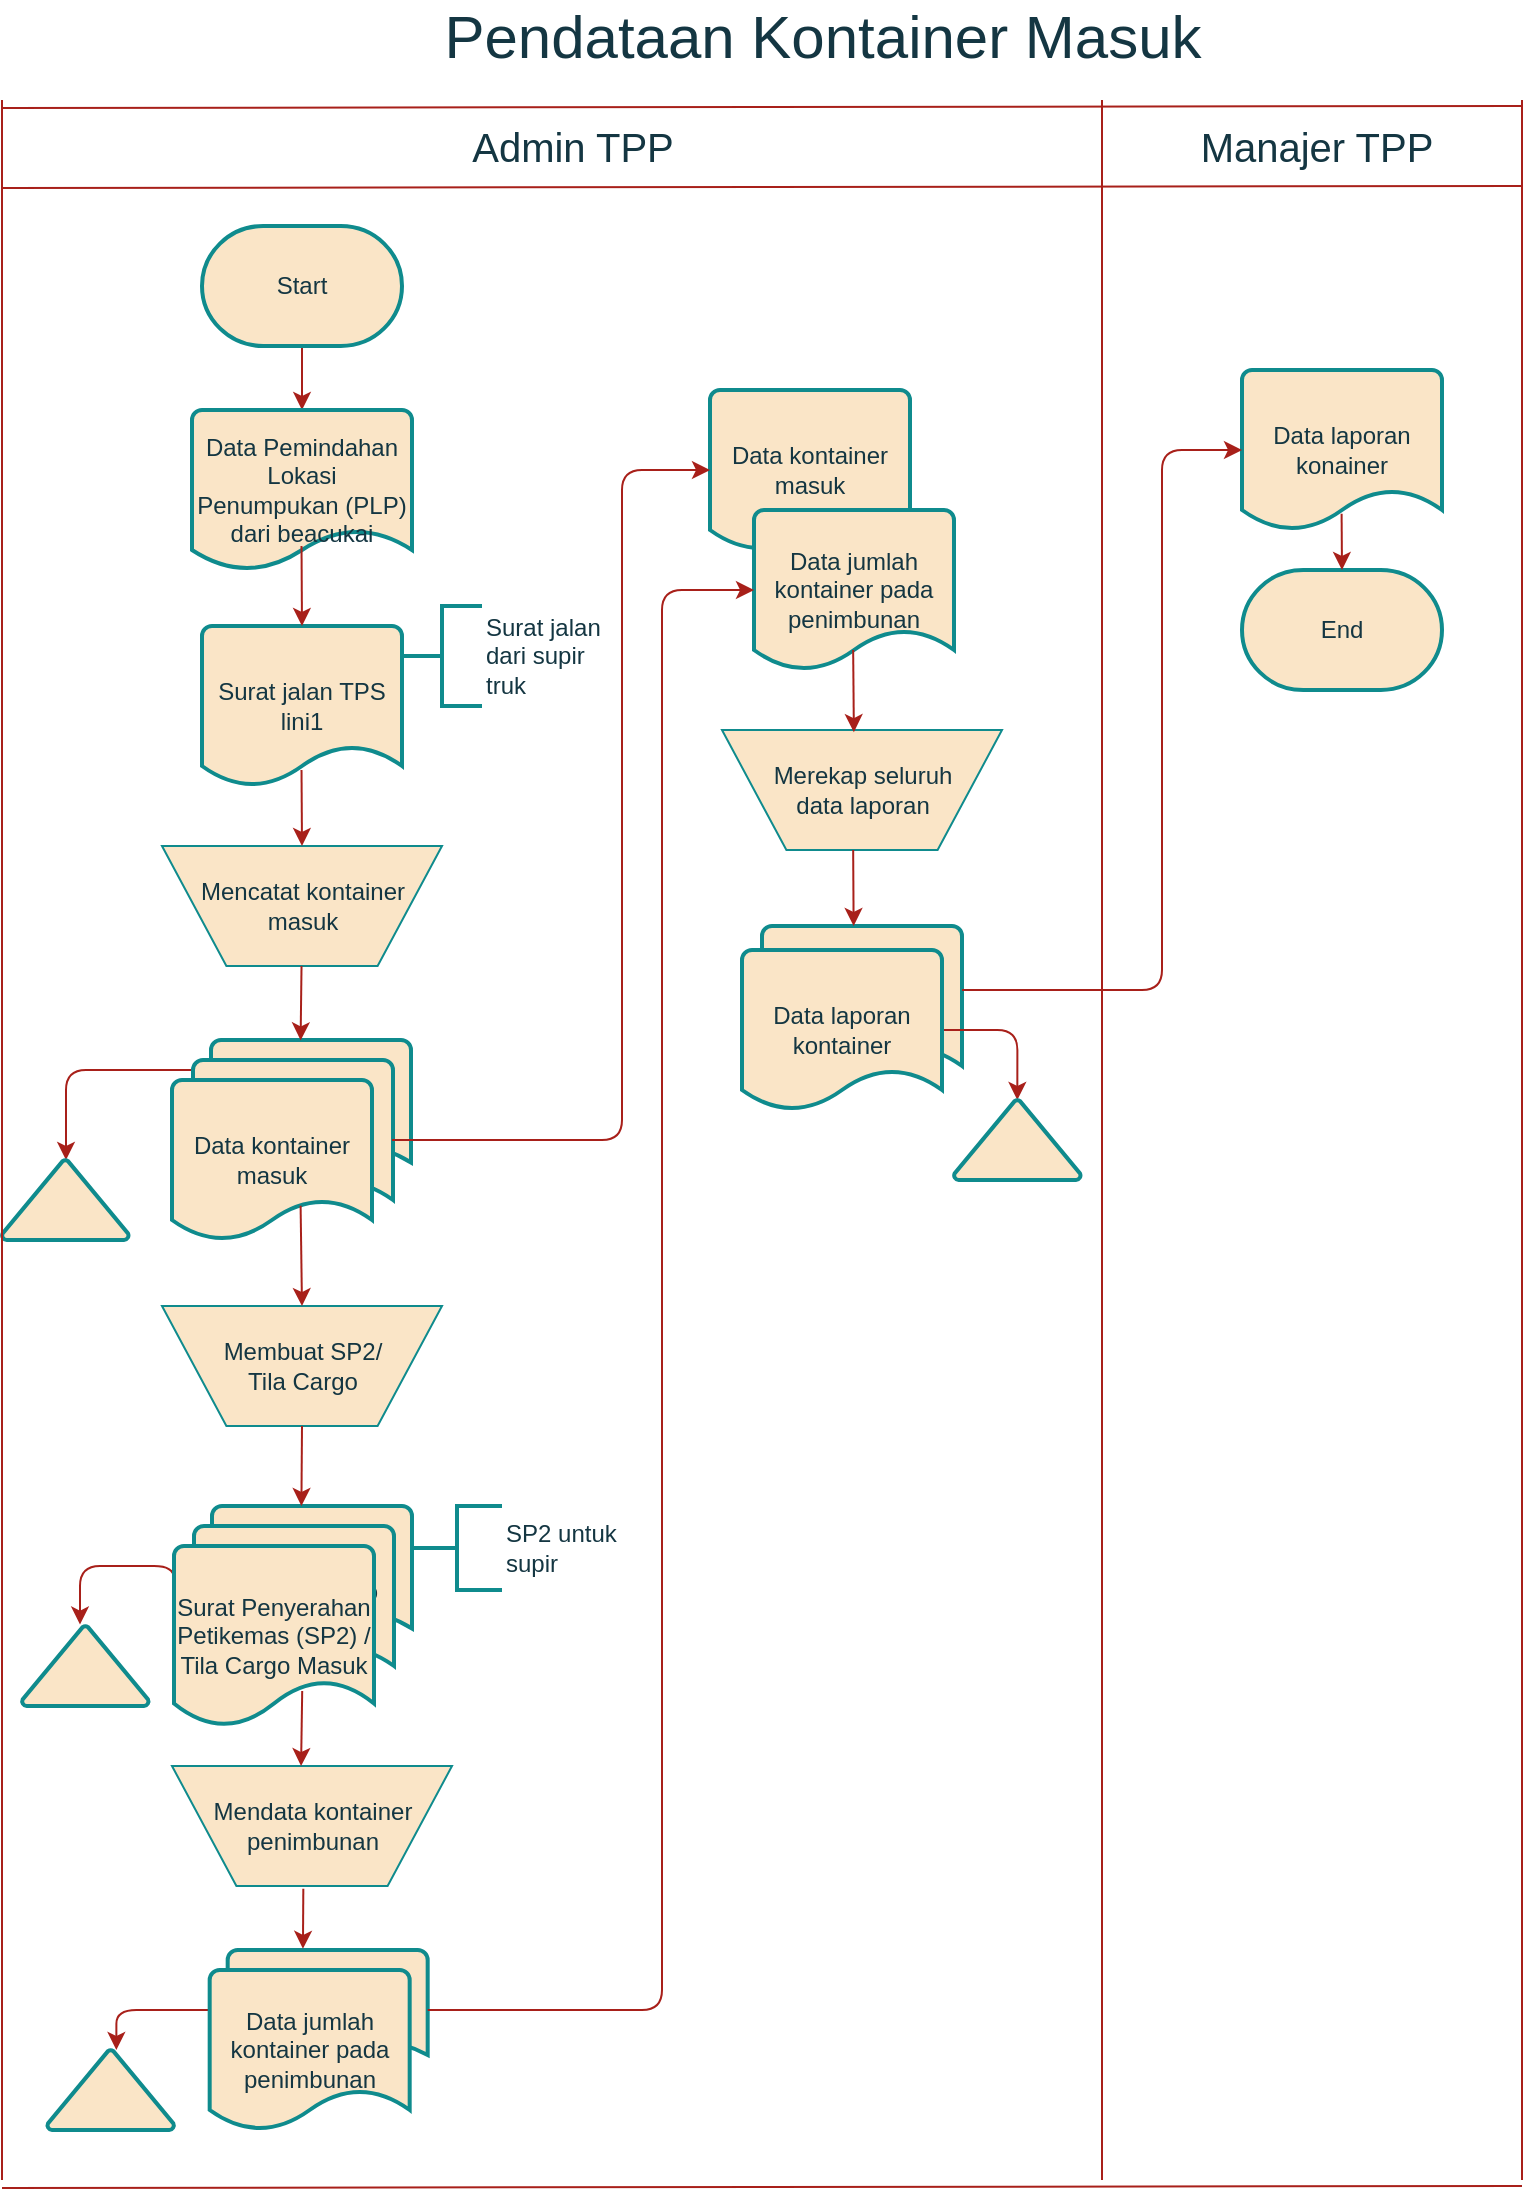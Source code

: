 <mxfile version="13.8.6" type="github" pages="2">
  <diagram id="C5RBs43oDa-KdzZeNtuy" name="Kntainer Masuk">
    <mxGraphModel dx="1038" dy="547" grid="1" gridSize="10" guides="1" tooltips="1" connect="1" arrows="1" fold="1" page="1" pageScale="1" pageWidth="827" pageHeight="1169" background="none" math="0" shadow="0">
      <root>
        <mxCell id="WIyWlLk6GJQsqaUBKTNV-0" />
        <mxCell id="WIyWlLk6GJQsqaUBKTNV-1" parent="WIyWlLk6GJQsqaUBKTNV-0" />
        <mxCell id="tV1ILy-u4YtAFmCyhSWu-0" value="&lt;font style=&quot;font-size: 20px&quot;&gt;Admin TPP&lt;/font&gt;" style="text;html=1;align=center;verticalAlign=middle;resizable=0;points=[];autosize=1;fontColor=#143642;" parent="WIyWlLk6GJQsqaUBKTNV-1" vertex="1">
          <mxGeometry x="265" y="90" width="120" height="20" as="geometry" />
        </mxCell>
        <mxCell id="tV1ILy-u4YtAFmCyhSWu-1" value="&lt;div style=&quot;font-size: 20px&quot;&gt;&lt;font style=&quot;font-size: 20px&quot;&gt;Manajer TPP&lt;/font&gt;&lt;/div&gt;" style="text;html=1;align=center;verticalAlign=middle;resizable=0;points=[];autosize=1;fontColor=#143642;" parent="WIyWlLk6GJQsqaUBKTNV-1" vertex="1">
          <mxGeometry x="632" y="90" width="130" height="20" as="geometry" />
        </mxCell>
        <mxCell id="tV1ILy-u4YtAFmCyhSWu-147" style="edgeStyle=orthogonalEdgeStyle;orthogonalLoop=1;jettySize=auto;html=1;strokeColor=#A8201A;fontColor=#143642;labelBackgroundColor=#DAD2D8;" parent="WIyWlLk6GJQsqaUBKTNV-1" source="tV1ILy-u4YtAFmCyhSWu-2" target="tV1ILy-u4YtAFmCyhSWu-3" edge="1">
          <mxGeometry relative="1" as="geometry" />
        </mxCell>
        <mxCell id="tV1ILy-u4YtAFmCyhSWu-2" value="Start" style="strokeWidth=2;html=1;shape=mxgraph.flowchart.terminator;whiteSpace=wrap;fillColor=#FAE5C7;strokeColor=#0F8B8D;fontColor=#143642;" parent="WIyWlLk6GJQsqaUBKTNV-1" vertex="1">
          <mxGeometry x="140" y="140" width="100" height="60" as="geometry" />
        </mxCell>
        <mxCell id="tV1ILy-u4YtAFmCyhSWu-3" value="Data Pemindahan Lokasi Penumpukan (PLP) dari beacukai" style="strokeWidth=2;html=1;shape=mxgraph.flowchart.document2;whiteSpace=wrap;size=0.25;fillColor=#FAE5C7;strokeColor=#0F8B8D;fontColor=#143642;" parent="WIyWlLk6GJQsqaUBKTNV-1" vertex="1">
          <mxGeometry x="135" y="232" width="110" height="80" as="geometry" />
        </mxCell>
        <mxCell id="tV1ILy-u4YtAFmCyhSWu-5" value="&lt;div&gt;Surat jalan TPS &lt;br&gt;&lt;/div&gt;&lt;div&gt;lini1&lt;/div&gt;" style="strokeWidth=2;html=1;shape=mxgraph.flowchart.document2;whiteSpace=wrap;size=0.25;fillColor=#FAE5C7;strokeColor=#0F8B8D;fontColor=#143642;" parent="WIyWlLk6GJQsqaUBKTNV-1" vertex="1">
          <mxGeometry x="140" y="340" width="100" height="80" as="geometry" />
        </mxCell>
        <mxCell id="tV1ILy-u4YtAFmCyhSWu-7" value="" style="verticalLabelPosition=bottom;verticalAlign=top;html=1;shape=trapezoid;perimeter=trapezoidPerimeter;whiteSpace=wrap;size=0.23;arcSize=10;flipV=1;fillColor=#FAE5C7;strokeColor=#0F8B8D;fontColor=#143642;" parent="WIyWlLk6GJQsqaUBKTNV-1" vertex="1">
          <mxGeometry x="120" y="450" width="140" height="60" as="geometry" />
        </mxCell>
        <mxCell id="tV1ILy-u4YtAFmCyhSWu-8" value="&lt;div&gt;Mencatat kontainer &lt;br&gt;&lt;/div&gt;&lt;div&gt;masuk&lt;/div&gt;" style="text;html=1;align=center;verticalAlign=middle;resizable=0;points=[];autosize=1;fontColor=#143642;" parent="WIyWlLk6GJQsqaUBKTNV-1" vertex="1">
          <mxGeometry x="135" y="465" width="110" height="30" as="geometry" />
        </mxCell>
        <mxCell id="tV1ILy-u4YtAFmCyhSWu-9" value="&lt;div&gt;Surat jalan&lt;/div&gt;&lt;div&gt; dari supir &lt;br&gt;&lt;/div&gt;&lt;div&gt;truk&lt;/div&gt;" style="strokeWidth=2;html=1;shape=mxgraph.flowchart.annotation_2;align=left;labelPosition=right;pointerEvents=1;fillColor=#FAE5C7;strokeColor=#0F8B8D;fontColor=#143642;" parent="WIyWlLk6GJQsqaUBKTNV-1" vertex="1">
          <mxGeometry x="240" y="330" width="40" height="50" as="geometry" />
        </mxCell>
        <mxCell id="tV1ILy-u4YtAFmCyhSWu-12" value="" style="verticalLabelPosition=bottom;verticalAlign=top;html=1;shape=trapezoid;perimeter=trapezoidPerimeter;whiteSpace=wrap;size=0.23;arcSize=10;flipV=1;fillColor=#FAE5C7;strokeColor=#0F8B8D;fontColor=#143642;" parent="WIyWlLk6GJQsqaUBKTNV-1" vertex="1">
          <mxGeometry x="120" y="680" width="140" height="60" as="geometry" />
        </mxCell>
        <mxCell id="tV1ILy-u4YtAFmCyhSWu-13" value="&lt;div&gt;Membuat SP2/&lt;/div&gt;&lt;div&gt;Tila Cargo&lt;/div&gt;" style="text;html=1;align=center;verticalAlign=middle;resizable=0;points=[];autosize=1;fontColor=#143642;" parent="WIyWlLk6GJQsqaUBKTNV-1" vertex="1">
          <mxGeometry x="145" y="695" width="90" height="30" as="geometry" />
        </mxCell>
        <mxCell id="tV1ILy-u4YtAFmCyhSWu-14" value="&lt;div&gt;Surat jalan &lt;br&gt;&lt;/div&gt;&lt;div&gt;masuk&lt;/div&gt;" style="strokeWidth=2;html=1;shape=mxgraph.flowchart.document2;whiteSpace=wrap;size=0.25;fillColor=#FAE5C7;strokeColor=#0F8B8D;fontColor=#143642;" parent="WIyWlLk6GJQsqaUBKTNV-1" vertex="1">
          <mxGeometry x="145" y="780" width="100" height="70" as="geometry" />
        </mxCell>
        <mxCell id="tV1ILy-u4YtAFmCyhSWu-15" value="SP2/ Tila Cargo Masuk" style="strokeWidth=2;html=1;shape=mxgraph.flowchart.document2;whiteSpace=wrap;size=0.25;fillColor=#FAE5C7;strokeColor=#0F8B8D;fontColor=#143642;" parent="WIyWlLk6GJQsqaUBKTNV-1" vertex="1">
          <mxGeometry x="136" y="790" width="100" height="80" as="geometry" />
        </mxCell>
        <mxCell id="tV1ILy-u4YtAFmCyhSWu-16" value="SP2 untuk &lt;br&gt;&lt;div&gt;supir&lt;/div&gt;" style="strokeWidth=2;html=1;shape=mxgraph.flowchart.annotation_2;align=left;labelPosition=right;pointerEvents=1;fillColor=#FAE5C7;strokeColor=#0F8B8D;fontColor=#143642;" parent="WIyWlLk6GJQsqaUBKTNV-1" vertex="1">
          <mxGeometry x="245" y="780" width="45" height="42" as="geometry" />
        </mxCell>
        <mxCell id="tV1ILy-u4YtAFmCyhSWu-17" value="" style="verticalLabelPosition=bottom;verticalAlign=top;html=1;shape=trapezoid;perimeter=trapezoidPerimeter;whiteSpace=wrap;size=0.23;arcSize=10;flipV=1;fillColor=#FAE5C7;strokeColor=#0F8B8D;fontColor=#143642;" parent="WIyWlLk6GJQsqaUBKTNV-1" vertex="1">
          <mxGeometry x="125" y="910" width="140" height="60" as="geometry" />
        </mxCell>
        <mxCell id="tV1ILy-u4YtAFmCyhSWu-18" value="&lt;div&gt;Mendata kontainer&lt;/div&gt;&lt;div&gt;penimbunan&lt;br&gt;&lt;/div&gt;" style="text;html=1;align=center;verticalAlign=middle;resizable=0;points=[];autosize=1;fontColor=#143642;" parent="WIyWlLk6GJQsqaUBKTNV-1" vertex="1">
          <mxGeometry x="140" y="925" width="110" height="30" as="geometry" />
        </mxCell>
        <mxCell id="tV1ILy-u4YtAFmCyhSWu-31" value="" style="edgeStyle=orthogonalEdgeStyle;orthogonalLoop=1;jettySize=auto;html=1;entryX=0.5;entryY=0;entryDx=0;entryDy=0;entryPerimeter=0;strokeColor=#A8201A;fontColor=#143642;labelBackgroundColor=#DAD2D8;" parent="WIyWlLk6GJQsqaUBKTNV-1" source="tV1ILy-u4YtAFmCyhSWu-21" edge="1">
          <mxGeometry relative="1" as="geometry">
            <mxPoint x="97.175" y="1052" as="targetPoint" />
            <Array as="points">
              <mxPoint x="96.84" y="1032" />
            </Array>
          </mxGeometry>
        </mxCell>
        <mxCell id="tV1ILy-u4YtAFmCyhSWu-21" value="&lt;div&gt;Surat jalan &lt;br&gt;&lt;/div&gt;&lt;div&gt;masuk&lt;/div&gt;" style="strokeWidth=2;html=1;shape=mxgraph.flowchart.document2;whiteSpace=wrap;size=0.25;fillColor=#FAE5C7;strokeColor=#0F8B8D;fontColor=#143642;" parent="WIyWlLk6GJQsqaUBKTNV-1" vertex="1">
          <mxGeometry x="152.84" y="1002" width="100" height="60" as="geometry" />
        </mxCell>
        <mxCell id="tV1ILy-u4YtAFmCyhSWu-22" value="Data jumlah kontainer pada penimbunan" style="strokeWidth=2;html=1;shape=mxgraph.flowchart.document2;whiteSpace=wrap;size=0.25;fillColor=#FAE5C7;strokeColor=#0F8B8D;fontColor=#143642;" parent="WIyWlLk6GJQsqaUBKTNV-1" vertex="1">
          <mxGeometry x="143.84" y="1012" width="100" height="80" as="geometry" />
        </mxCell>
        <mxCell id="tV1ILy-u4YtAFmCyhSWu-28" value="" style="edgeStyle=orthogonalEdgeStyle;orthogonalLoop=1;jettySize=auto;html=1;strokeColor=#A8201A;fontColor=#143642;labelBackgroundColor=#DAD2D8;" parent="WIyWlLk6GJQsqaUBKTNV-1" source="tV1ILy-u4YtAFmCyhSWu-23" target="tV1ILy-u4YtAFmCyhSWu-25" edge="1">
          <mxGeometry relative="1" as="geometry">
            <Array as="points">
              <mxPoint x="72" y="562" />
            </Array>
          </mxGeometry>
        </mxCell>
        <mxCell id="tV1ILy-u4YtAFmCyhSWu-23" value="&lt;div&gt;Surat jalan &lt;br&gt;&lt;/div&gt;&lt;div&gt;masuk&lt;/div&gt;" style="strokeWidth=2;html=1;shape=mxgraph.flowchart.document2;whiteSpace=wrap;size=0.25;fillColor=#FAE5C7;strokeColor=#0F8B8D;fontColor=#143642;" parent="WIyWlLk6GJQsqaUBKTNV-1" vertex="1">
          <mxGeometry x="144.5" y="547" width="100" height="70" as="geometry" />
        </mxCell>
        <mxCell id="tV1ILy-u4YtAFmCyhSWu-24" value="Data kontainer masuk" style="strokeWidth=2;html=1;shape=mxgraph.flowchart.document2;whiteSpace=wrap;size=0.25;fillColor=#FAE5C7;strokeColor=#0F8B8D;fontColor=#143642;" parent="WIyWlLk6GJQsqaUBKTNV-1" vertex="1">
          <mxGeometry x="135.5" y="557" width="100" height="80" as="geometry" />
        </mxCell>
        <mxCell id="tV1ILy-u4YtAFmCyhSWu-25" value="" style="strokeWidth=2;html=1;shape=mxgraph.flowchart.extract_or_measurement;whiteSpace=wrap;fillColor=#FAE5C7;strokeColor=#0F8B8D;fontColor=#143642;" parent="WIyWlLk6GJQsqaUBKTNV-1" vertex="1">
          <mxGeometry x="40" y="607" width="63.33" height="40" as="geometry" />
        </mxCell>
        <mxCell id="tV1ILy-u4YtAFmCyhSWu-26" value="Data kontainer masuk" style="strokeWidth=2;html=1;shape=mxgraph.flowchart.document2;whiteSpace=wrap;size=0.25;fillColor=#FAE5C7;strokeColor=#0F8B8D;fontColor=#143642;" parent="WIyWlLk6GJQsqaUBKTNV-1" vertex="1">
          <mxGeometry x="125" y="567" width="100" height="80" as="geometry" />
        </mxCell>
        <mxCell id="tV1ILy-u4YtAFmCyhSWu-30" value="" style="strokeWidth=2;html=1;shape=mxgraph.flowchart.extract_or_measurement;whiteSpace=wrap;fillColor=#FAE5C7;strokeColor=#0F8B8D;fontColor=#143642;" parent="WIyWlLk6GJQsqaUBKTNV-1" vertex="1">
          <mxGeometry x="62.67" y="1052" width="63.33" height="40" as="geometry" />
        </mxCell>
        <mxCell id="tV1ILy-u4YtAFmCyhSWu-43" value="" style="endArrow=classic;html=1;entryX=0.5;entryY=0;entryDx=0;entryDy=0;entryPerimeter=0;strokeColor=#A8201A;fontColor=#143642;labelBackgroundColor=#DAD2D8;" parent="WIyWlLk6GJQsqaUBKTNV-1" target="tV1ILy-u4YtAFmCyhSWu-5" edge="1">
          <mxGeometry width="50" height="50" relative="1" as="geometry">
            <mxPoint x="189.76" y="300" as="sourcePoint" />
            <mxPoint x="189.76" y="330" as="targetPoint" />
          </mxGeometry>
        </mxCell>
        <mxCell id="tV1ILy-u4YtAFmCyhSWu-45" value="" style="endArrow=classic;html=1;entryX=0.448;entryY=0.003;entryDx=0;entryDy=0;entryPerimeter=0;strokeColor=#A8201A;fontColor=#143642;labelBackgroundColor=#DAD2D8;" parent="WIyWlLk6GJQsqaUBKTNV-1" target="tV1ILy-u4YtAFmCyhSWu-23" edge="1">
          <mxGeometry width="50" height="50" relative="1" as="geometry">
            <mxPoint x="189.76" y="510" as="sourcePoint" />
            <mxPoint x="189.76" y="540" as="targetPoint" />
          </mxGeometry>
        </mxCell>
        <mxCell id="tV1ILy-u4YtAFmCyhSWu-46" value="" style="endArrow=classic;html=1;entryX=0.5;entryY=0;entryDx=0;entryDy=0;strokeColor=#A8201A;fontColor=#143642;labelBackgroundColor=#DAD2D8;" parent="WIyWlLk6GJQsqaUBKTNV-1" target="tV1ILy-u4YtAFmCyhSWu-7" edge="1">
          <mxGeometry width="50" height="50" relative="1" as="geometry">
            <mxPoint x="189.76" y="412" as="sourcePoint" />
            <mxPoint x="189.76" y="442" as="targetPoint" />
          </mxGeometry>
        </mxCell>
        <mxCell id="tV1ILy-u4YtAFmCyhSWu-47" value="" style="endArrow=classic;html=1;entryX=0.5;entryY=0;entryDx=0;entryDy=0;exitX=0.643;exitY=0.786;exitDx=0;exitDy=0;exitPerimeter=0;strokeColor=#A8201A;fontColor=#143642;labelBackgroundColor=#DAD2D8;" parent="WIyWlLk6GJQsqaUBKTNV-1" source="tV1ILy-u4YtAFmCyhSWu-26" target="tV1ILy-u4YtAFmCyhSWu-12" edge="1">
          <mxGeometry width="50" height="50" relative="1" as="geometry">
            <mxPoint x="189.71" y="637" as="sourcePoint" />
            <mxPoint x="189.71" y="667" as="targetPoint" />
          </mxGeometry>
        </mxCell>
        <mxCell id="tV1ILy-u4YtAFmCyhSWu-48" value="" style="endArrow=classic;html=1;exitX=0.5;exitY=1;exitDx=0;exitDy=0;strokeColor=#A8201A;fontColor=#143642;labelBackgroundColor=#DAD2D8;" parent="WIyWlLk6GJQsqaUBKTNV-1" source="tV1ILy-u4YtAFmCyhSWu-12" edge="1">
          <mxGeometry width="50" height="50" relative="1" as="geometry">
            <mxPoint x="189.71" y="750" as="sourcePoint" />
            <mxPoint x="189.71" y="780" as="targetPoint" />
          </mxGeometry>
        </mxCell>
        <mxCell id="tV1ILy-u4YtAFmCyhSWu-49" value="" style="endArrow=classic;html=1;strokeColor=#A8201A;fontColor=#143642;exitX=0.469;exitY=-0.022;exitDx=0;exitDy=0;exitPerimeter=0;labelBackgroundColor=#DAD2D8;" parent="WIyWlLk6GJQsqaUBKTNV-1" source="tV1ILy-u4YtAFmCyhSWu-17" edge="1">
          <mxGeometry width="50" height="50" relative="1" as="geometry">
            <mxPoint x="189" y="970" as="sourcePoint" />
            <mxPoint x="190.47" y="1001.4" as="targetPoint" />
          </mxGeometry>
        </mxCell>
        <mxCell id="tV1ILy-u4YtAFmCyhSWu-54" value="Data kontainer masuk" style="strokeWidth=2;html=1;shape=mxgraph.flowchart.document2;whiteSpace=wrap;size=0.25;fillColor=#FAE5C7;strokeColor=#0F8B8D;fontColor=#143642;" parent="WIyWlLk6GJQsqaUBKTNV-1" vertex="1">
          <mxGeometry x="394" y="222" width="100" height="80" as="geometry" />
        </mxCell>
        <mxCell id="tV1ILy-u4YtAFmCyhSWu-55" value="" style="edgeStyle=elbowEdgeStyle;elbow=horizontal;endArrow=classic;html=1;entryX=0;entryY=0.5;entryDx=0;entryDy=0;entryPerimeter=0;strokeColor=#A8201A;fontColor=#143642;labelBackgroundColor=#DAD2D8;" parent="WIyWlLk6GJQsqaUBKTNV-1" target="tV1ILy-u4YtAFmCyhSWu-54" edge="1">
          <mxGeometry width="50" height="50" relative="1" as="geometry">
            <mxPoint x="235" y="597" as="sourcePoint" />
            <mxPoint x="285" y="547" as="targetPoint" />
            <Array as="points">
              <mxPoint x="350" y="362" />
              <mxPoint x="360" y="432" />
            </Array>
          </mxGeometry>
        </mxCell>
        <mxCell id="tV1ILy-u4YtAFmCyhSWu-56" value="Data jumlah kontainer pada penimbunan" style="strokeWidth=2;html=1;shape=mxgraph.flowchart.document2;whiteSpace=wrap;size=0.25;fillColor=#FAE5C7;strokeColor=#0F8B8D;fontColor=#143642;" parent="WIyWlLk6GJQsqaUBKTNV-1" vertex="1">
          <mxGeometry x="416" y="282" width="100" height="80" as="geometry" />
        </mxCell>
        <mxCell id="tV1ILy-u4YtAFmCyhSWu-57" value="" style="edgeStyle=elbowEdgeStyle;elbow=horizontal;endArrow=classic;html=1;strokeColor=#A8201A;fontColor=#143642;labelBackgroundColor=#DAD2D8;" parent="WIyWlLk6GJQsqaUBKTNV-1" target="tV1ILy-u4YtAFmCyhSWu-56" edge="1">
          <mxGeometry width="50" height="50" relative="1" as="geometry">
            <mxPoint x="252.84" y="1032" as="sourcePoint" />
            <mxPoint x="500" y="462" as="targetPoint" />
            <Array as="points">
              <mxPoint x="370" y="372" />
              <mxPoint x="390" y="442" />
            </Array>
          </mxGeometry>
        </mxCell>
        <mxCell id="tV1ILy-u4YtAFmCyhSWu-58" value="" style="verticalLabelPosition=bottom;verticalAlign=top;html=1;shape=trapezoid;perimeter=trapezoidPerimeter;whiteSpace=wrap;size=0.23;arcSize=10;flipV=1;fillColor=#FAE5C7;strokeColor=#0F8B8D;fontColor=#143642;" parent="WIyWlLk6GJQsqaUBKTNV-1" vertex="1">
          <mxGeometry x="400" y="392" width="140" height="60" as="geometry" />
        </mxCell>
        <mxCell id="tV1ILy-u4YtAFmCyhSWu-59" value="&lt;div&gt;Merekap seluruh &lt;br&gt;&lt;/div&gt;&lt;div&gt;data laporan &lt;br&gt;&lt;/div&gt;" style="text;html=1;align=center;verticalAlign=middle;resizable=0;points=[];autosize=1;fontColor=#143642;" parent="WIyWlLk6GJQsqaUBKTNV-1" vertex="1">
          <mxGeometry x="420" y="407" width="100" height="30" as="geometry" />
        </mxCell>
        <mxCell id="tV1ILy-u4YtAFmCyhSWu-60" value="Data laporan konainer" style="strokeWidth=2;html=1;shape=mxgraph.flowchart.document2;whiteSpace=wrap;size=0.25;fillColor=#FAE5C7;strokeColor=#0F8B8D;fontColor=#143642;" parent="WIyWlLk6GJQsqaUBKTNV-1" vertex="1">
          <mxGeometry x="420" y="490" width="100" height="80" as="geometry" />
        </mxCell>
        <mxCell id="tV1ILy-u4YtAFmCyhSWu-61" value="" style="endArrow=classic;html=1;entryX=0.471;entryY=0.982;entryDx=0;entryDy=0;entryPerimeter=0;strokeColor=#A8201A;fontColor=#143642;labelBackgroundColor=#DAD2D8;" parent="WIyWlLk6GJQsqaUBKTNV-1" target="tV1ILy-u4YtAFmCyhSWu-58" edge="1">
          <mxGeometry width="50" height="50" relative="1" as="geometry">
            <mxPoint x="465.58" y="352" as="sourcePoint" />
            <mxPoint x="465.82" y="390" as="targetPoint" />
          </mxGeometry>
        </mxCell>
        <mxCell id="tV1ILy-u4YtAFmCyhSWu-62" value="" style="endArrow=classic;html=1;entryX=0.5;entryY=0;entryDx=0;entryDy=0;strokeColor=#A8201A;fontColor=#143642;labelBackgroundColor=#DAD2D8;" parent="WIyWlLk6GJQsqaUBKTNV-1" edge="1">
          <mxGeometry width="50" height="50" relative="1" as="geometry">
            <mxPoint x="465.58" y="452" as="sourcePoint" />
            <mxPoint x="465.82" y="490" as="targetPoint" />
          </mxGeometry>
        </mxCell>
        <mxCell id="tV1ILy-u4YtAFmCyhSWu-146" style="edgeStyle=orthogonalEdgeStyle;orthogonalLoop=1;jettySize=auto;html=1;entryX=0.5;entryY=0;entryDx=0;entryDy=0;entryPerimeter=0;strokeColor=#A8201A;fontColor=#143642;labelBackgroundColor=#DAD2D8;" parent="WIyWlLk6GJQsqaUBKTNV-1" source="tV1ILy-u4YtAFmCyhSWu-144" target="tV1ILy-u4YtAFmCyhSWu-145" edge="1">
          <mxGeometry relative="1" as="geometry" />
        </mxCell>
        <mxCell id="tV1ILy-u4YtAFmCyhSWu-144" value="Data laporan kontainer" style="strokeWidth=2;html=1;shape=mxgraph.flowchart.document2;whiteSpace=wrap;size=0.25;fillColor=#FAE5C7;strokeColor=#0F8B8D;fontColor=#143642;" parent="WIyWlLk6GJQsqaUBKTNV-1" vertex="1">
          <mxGeometry x="410" y="502" width="100" height="80" as="geometry" />
        </mxCell>
        <mxCell id="tV1ILy-u4YtAFmCyhSWu-145" value="" style="strokeWidth=2;html=1;shape=mxgraph.flowchart.extract_or_measurement;whiteSpace=wrap;fillColor=#FAE5C7;strokeColor=#0F8B8D;fontColor=#143642;" parent="WIyWlLk6GJQsqaUBKTNV-1" vertex="1">
          <mxGeometry x="516" y="577" width="63.33" height="40" as="geometry" />
        </mxCell>
        <mxCell id="tV1ILy-u4YtAFmCyhSWu-148" value="Data laporan konainer" style="strokeWidth=2;html=1;shape=mxgraph.flowchart.document2;whiteSpace=wrap;size=0.25;fillColor=#FAE5C7;strokeColor=#0F8B8D;fontColor=#143642;" parent="WIyWlLk6GJQsqaUBKTNV-1" vertex="1">
          <mxGeometry x="660" y="212" width="100" height="80" as="geometry" />
        </mxCell>
        <mxCell id="tV1ILy-u4YtAFmCyhSWu-149" value="" style="edgeStyle=elbowEdgeStyle;elbow=horizontal;endArrow=classic;html=1;entryX=0;entryY=0.5;entryDx=0;entryDy=0;entryPerimeter=0;strokeColor=#A8201A;fontColor=#143642;labelBackgroundColor=#DAD2D8;" parent="WIyWlLk6GJQsqaUBKTNV-1" target="tV1ILy-u4YtAFmCyhSWu-148" edge="1">
          <mxGeometry width="50" height="50" relative="1" as="geometry">
            <mxPoint x="520" y="522" as="sourcePoint" />
            <mxPoint x="570" y="472" as="targetPoint" />
            <Array as="points">
              <mxPoint x="620" y="390" />
            </Array>
          </mxGeometry>
        </mxCell>
        <mxCell id="tV1ILy-u4YtAFmCyhSWu-150" value="&lt;div&gt;End&lt;/div&gt;" style="strokeWidth=2;html=1;shape=mxgraph.flowchart.terminator;whiteSpace=wrap;fillColor=#FAE5C7;strokeColor=#0F8B8D;fontColor=#143642;" parent="WIyWlLk6GJQsqaUBKTNV-1" vertex="1">
          <mxGeometry x="660" y="312" width="100" height="60" as="geometry" />
        </mxCell>
        <mxCell id="tV1ILy-u4YtAFmCyhSWu-152" value="" style="endArrow=classic;html=1;exitX=0.498;exitY=0.898;exitDx=0;exitDy=0;exitPerimeter=0;strokeColor=#A8201A;fontColor=#143642;labelBackgroundColor=#DAD2D8;" parent="WIyWlLk6GJQsqaUBKTNV-1" source="tV1ILy-u4YtAFmCyhSWu-148" edge="1">
          <mxGeometry width="50" height="50" relative="1" as="geometry">
            <mxPoint x="709.8" y="298.92" as="sourcePoint" />
            <mxPoint x="710" y="312" as="targetPoint" />
          </mxGeometry>
        </mxCell>
        <mxCell id="tV1ILy-u4YtAFmCyhSWu-153" value="&lt;font style=&quot;font-size: 30px&quot;&gt;Pendataan Kontainer Masuk&lt;br&gt;&lt;/font&gt;" style="text;html=1;align=center;verticalAlign=middle;resizable=0;points=[];autosize=1;fontColor=#143642;" parent="WIyWlLk6GJQsqaUBKTNV-1" vertex="1">
          <mxGeometry x="255" y="30" width="390" height="30" as="geometry" />
        </mxCell>
        <mxCell id="tV1ILy-u4YtAFmCyhSWu-161" value="" style="endArrow=none;html=1;strokeColor=#A8201A;fillColor=#FAE5C7;fontColor=#143642;labelBackgroundColor=#DAD2D8;" parent="WIyWlLk6GJQsqaUBKTNV-1" edge="1">
          <mxGeometry width="50" height="50" relative="1" as="geometry">
            <mxPoint x="590" y="1117" as="sourcePoint" />
            <mxPoint x="590" y="77" as="targetPoint" />
          </mxGeometry>
        </mxCell>
        <mxCell id="tV1ILy-u4YtAFmCyhSWu-162" value="" style="endArrow=none;html=1;strokeColor=#A8201A;fillColor=#FAE5C7;fontColor=#143642;labelBackgroundColor=#DAD2D8;" parent="WIyWlLk6GJQsqaUBKTNV-1" edge="1">
          <mxGeometry width="50" height="50" relative="1" as="geometry">
            <mxPoint x="800" y="1117.0" as="sourcePoint" />
            <mxPoint x="800" y="77" as="targetPoint" />
          </mxGeometry>
        </mxCell>
        <mxCell id="tV1ILy-u4YtAFmCyhSWu-163" value="" style="endArrow=none;html=1;strokeColor=#A8201A;fillColor=#FAE5C7;fontColor=#143642;labelBackgroundColor=#DAD2D8;" parent="WIyWlLk6GJQsqaUBKTNV-1" edge="1">
          <mxGeometry width="50" height="50" relative="1" as="geometry">
            <mxPoint x="40" y="1117.0" as="sourcePoint" />
            <mxPoint x="40" y="77.0" as="targetPoint" />
          </mxGeometry>
        </mxCell>
        <mxCell id="tV1ILy-u4YtAFmCyhSWu-165" value="" style="endArrow=none;html=1;strokeColor=#A8201A;fillColor=#FAE5C7;fontColor=#143642;labelBackgroundColor=#DAD2D8;" parent="WIyWlLk6GJQsqaUBKTNV-1" edge="1">
          <mxGeometry width="50" height="50" relative="1" as="geometry">
            <mxPoint x="40" y="121" as="sourcePoint" />
            <mxPoint x="800" y="120" as="targetPoint" />
          </mxGeometry>
        </mxCell>
        <mxCell id="tV1ILy-u4YtAFmCyhSWu-166" value="" style="endArrow=none;html=1;strokeColor=#A8201A;fillColor=#FAE5C7;fontColor=#143642;labelBackgroundColor=#DAD2D8;" parent="WIyWlLk6GJQsqaUBKTNV-1" edge="1">
          <mxGeometry width="50" height="50" relative="1" as="geometry">
            <mxPoint x="40" y="81" as="sourcePoint" />
            <mxPoint x="800" y="80" as="targetPoint" />
          </mxGeometry>
        </mxCell>
        <mxCell id="tV1ILy-u4YtAFmCyhSWu-167" value="" style="endArrow=none;html=1;strokeColor=#A8201A;fillColor=#FAE5C7;fontColor=#143642;labelBackgroundColor=#DAD2D8;" parent="WIyWlLk6GJQsqaUBKTNV-1" edge="1">
          <mxGeometry width="50" height="50" relative="1" as="geometry">
            <mxPoint x="40" y="1121" as="sourcePoint" />
            <mxPoint x="800" y="1120" as="targetPoint" />
          </mxGeometry>
        </mxCell>
        <mxCell id="n9gvvYT5bzI5ikWXELkP-4" style="edgeStyle=orthogonalEdgeStyle;curved=0;rounded=1;sketch=0;orthogonalLoop=1;jettySize=auto;html=1;exitX=0;exitY=0.25;exitDx=0;exitDy=0;exitPerimeter=0;strokeColor=#A8201A;fillColor=#FAE5C7;fontColor=#143642;entryX=0.463;entryY=-0.017;entryDx=0;entryDy=0;entryPerimeter=0;labelBackgroundColor=#DAD2D8;" parent="WIyWlLk6GJQsqaUBKTNV-1" source="n9gvvYT5bzI5ikWXELkP-0" target="n9gvvYT5bzI5ikWXELkP-1" edge="1">
          <mxGeometry relative="1" as="geometry">
            <mxPoint x="86" y="831" as="targetPoint" />
            <Array as="points">
              <mxPoint x="126" y="810" />
              <mxPoint x="79" y="810" />
              <mxPoint x="79" y="839" />
            </Array>
          </mxGeometry>
        </mxCell>
        <mxCell id="n9gvvYT5bzI5ikWXELkP-0" value="Surat Penyerahan Petikemas (SP2) / Tila Cargo Masuk" style="strokeWidth=2;html=1;shape=mxgraph.flowchart.document2;whiteSpace=wrap;size=0.25;fillColor=#FAE5C7;strokeColor=#0F8B8D;fontColor=#143642;" parent="WIyWlLk6GJQsqaUBKTNV-1" vertex="1">
          <mxGeometry x="126" y="800" width="100" height="90" as="geometry" />
        </mxCell>
        <mxCell id="n9gvvYT5bzI5ikWXELkP-1" value="" style="strokeWidth=2;html=1;shape=mxgraph.flowchart.extract_or_measurement;whiteSpace=wrap;fillColor=#FAE5C7;strokeColor=#0F8B8D;fontColor=#143642;" parent="WIyWlLk6GJQsqaUBKTNV-1" vertex="1">
          <mxGeometry x="50" y="840" width="63.33" height="40" as="geometry" />
        </mxCell>
        <mxCell id="n9gvvYT5bzI5ikWXELkP-3" value="" style="endArrow=classic;html=1;strokeColor=#A8201A;fontColor=#143642;entryX=0.461;entryY=1;entryDx=0;entryDy=0;entryPerimeter=0;exitX=0.641;exitY=0.805;exitDx=0;exitDy=0;exitPerimeter=0;labelBackgroundColor=#DAD2D8;" parent="WIyWlLk6GJQsqaUBKTNV-1" source="n9gvvYT5bzI5ikWXELkP-0" target="tV1ILy-u4YtAFmCyhSWu-17" edge="1">
          <mxGeometry width="50" height="50" relative="1" as="geometry">
            <mxPoint x="190" y="860" as="sourcePoint" />
            <mxPoint x="189.58" y="900" as="targetPoint" />
          </mxGeometry>
        </mxCell>
      </root>
    </mxGraphModel>
  </diagram>
  <diagram id="I1Mku6cLkckqTubBV1jy" name="Kontainer Keluar">
    <mxGraphModel dx="1038" dy="547" grid="1" gridSize="10" guides="1" tooltips="1" connect="1" arrows="1" fold="1" page="1" pageScale="1" pageWidth="850" pageHeight="1100" background="none" math="0" shadow="0">
      <root>
        <mxCell id="-eOIMcNMlywwsIDG8MLV-0" />
        <mxCell id="-eOIMcNMlywwsIDG8MLV-1" parent="-eOIMcNMlywwsIDG8MLV-0" />
        <mxCell id="YxxIl9g1X2zRUpmCxy-3-0" value="&lt;font style=&quot;font-size: 20px&quot;&gt;Admin TPP&lt;/font&gt;" style="text;html=1;align=center;verticalAlign=middle;resizable=0;points=[];autosize=1;fontColor=#143642;" parent="-eOIMcNMlywwsIDG8MLV-1" vertex="1">
          <mxGeometry x="265" y="90" width="120" height="20" as="geometry" />
        </mxCell>
        <mxCell id="YxxIl9g1X2zRUpmCxy-3-1" value="&lt;div style=&quot;font-size: 20px&quot;&gt;&lt;font style=&quot;font-size: 20px&quot;&gt;Manajer TPP&lt;/font&gt;&lt;/div&gt;" style="text;html=1;align=center;verticalAlign=middle;resizable=0;points=[];autosize=1;fontColor=#143642;" parent="-eOIMcNMlywwsIDG8MLV-1" vertex="1">
          <mxGeometry x="632" y="90" width="130" height="20" as="geometry" />
        </mxCell>
        <mxCell id="YxxIl9g1X2zRUpmCxy-3-2" style="edgeStyle=orthogonalEdgeStyle;orthogonalLoop=1;jettySize=auto;html=1;strokeColor=#A8201A;fontColor=#143642;labelBackgroundColor=#DAD2D8;" parent="-eOIMcNMlywwsIDG8MLV-1" source="YxxIl9g1X2zRUpmCxy-3-3" target="YxxIl9g1X2zRUpmCxy-3-4" edge="1">
          <mxGeometry relative="1" as="geometry" />
        </mxCell>
        <mxCell id="YxxIl9g1X2zRUpmCxy-3-3" value="Start" style="strokeWidth=2;html=1;shape=mxgraph.flowchart.terminator;whiteSpace=wrap;fillColor=#FAE5C7;strokeColor=#0F8B8D;fontColor=#143642;" parent="-eOIMcNMlywwsIDG8MLV-1" vertex="1">
          <mxGeometry x="140" y="140" width="100" height="60" as="geometry" />
        </mxCell>
        <mxCell id="YxxIl9g1X2zRUpmCxy-3-4" value="Dokumen SPPB diterima" style="strokeWidth=2;html=1;shape=mxgraph.flowchart.document2;whiteSpace=wrap;size=0.25;fillColor=#FAE5C7;strokeColor=#0F8B8D;fontColor=#143642;" parent="-eOIMcNMlywwsIDG8MLV-1" vertex="1">
          <mxGeometry x="140" y="230" width="100" height="80" as="geometry" />
        </mxCell>
        <mxCell id="YxxIl9g1X2zRUpmCxy-3-6" value="" style="verticalLabelPosition=bottom;verticalAlign=top;html=1;shape=trapezoid;perimeter=trapezoidPerimeter;whiteSpace=wrap;size=0.23;arcSize=10;flipV=1;fillColor=#FAE5C7;strokeColor=#0F8B8D;fontColor=#143642;" parent="-eOIMcNMlywwsIDG8MLV-1" vertex="1">
          <mxGeometry x="120" y="338" width="140" height="60" as="geometry" />
        </mxCell>
        <mxCell id="YxxIl9g1X2zRUpmCxy-3-7" value="&lt;div&gt;Mencatat kontainer &lt;br&gt;&lt;/div&gt;&lt;div&gt;keluar&lt;/div&gt;" style="text;html=1;align=center;verticalAlign=middle;resizable=0;points=[];autosize=1;fontColor=#143642;" parent="-eOIMcNMlywwsIDG8MLV-1" vertex="1">
          <mxGeometry x="135" y="353" width="110" height="30" as="geometry" />
        </mxCell>
        <mxCell id="YxxIl9g1X2zRUpmCxy-3-9" value="" style="verticalLabelPosition=bottom;verticalAlign=top;html=1;shape=trapezoid;perimeter=trapezoidPerimeter;whiteSpace=wrap;size=0.23;arcSize=10;flipV=1;fillColor=#FAE5C7;strokeColor=#0F8B8D;fontColor=#143642;" parent="-eOIMcNMlywwsIDG8MLV-1" vertex="1">
          <mxGeometry x="120" y="568" width="140" height="60" as="geometry" />
        </mxCell>
        <mxCell id="YxxIl9g1X2zRUpmCxy-3-10" value="&lt;div&gt;Membuat SP2/&lt;/div&gt;&lt;div&gt;Tila Cargo&lt;/div&gt;" style="text;html=1;align=center;verticalAlign=middle;resizable=0;points=[];autosize=1;fontColor=#143642;" parent="-eOIMcNMlywwsIDG8MLV-1" vertex="1">
          <mxGeometry x="145" y="583" width="90" height="30" as="geometry" />
        </mxCell>
        <mxCell id="YxxIl9g1X2zRUpmCxy-3-14" value="" style="verticalLabelPosition=bottom;verticalAlign=top;html=1;shape=trapezoid;perimeter=trapezoidPerimeter;whiteSpace=wrap;size=0.23;arcSize=10;flipV=1;fillColor=#FAE5C7;strokeColor=#0F8B8D;fontColor=#143642;" parent="-eOIMcNMlywwsIDG8MLV-1" vertex="1">
          <mxGeometry x="125" y="906" width="140" height="60" as="geometry" />
        </mxCell>
        <mxCell id="YxxIl9g1X2zRUpmCxy-3-15" value="&lt;div&gt;Mendata kontainer&lt;/div&gt;&lt;div&gt;penimbunan&lt;br&gt;&lt;/div&gt;" style="text;html=1;align=center;verticalAlign=middle;resizable=0;points=[];autosize=1;fontColor=#143642;" parent="-eOIMcNMlywwsIDG8MLV-1" vertex="1">
          <mxGeometry x="140" y="921" width="110" height="30" as="geometry" />
        </mxCell>
        <mxCell id="YxxIl9g1X2zRUpmCxy-3-16" value="" style="edgeStyle=orthogonalEdgeStyle;orthogonalLoop=1;jettySize=auto;html=1;entryX=0.5;entryY=0;entryDx=0;entryDy=0;entryPerimeter=0;strokeColor=#A8201A;fontColor=#143642;labelBackgroundColor=#DAD2D8;" parent="-eOIMcNMlywwsIDG8MLV-1" source="YxxIl9g1X2zRUpmCxy-3-17" edge="1">
          <mxGeometry relative="1" as="geometry">
            <mxPoint x="97.175" y="1055.0" as="targetPoint" />
            <Array as="points">
              <mxPoint x="96.84" y="1035" />
            </Array>
          </mxGeometry>
        </mxCell>
        <mxCell id="YxxIl9g1X2zRUpmCxy-3-17" value="&lt;div&gt;Surat jalan &lt;br&gt;&lt;/div&gt;&lt;div&gt;masuk&lt;/div&gt;" style="strokeWidth=2;html=1;shape=mxgraph.flowchart.document2;whiteSpace=wrap;size=0.25;fillColor=#FAE5C7;strokeColor=#0F8B8D;fontColor=#143642;" parent="-eOIMcNMlywwsIDG8MLV-1" vertex="1">
          <mxGeometry x="152.84" y="1005" width="100" height="60" as="geometry" />
        </mxCell>
        <mxCell id="YxxIl9g1X2zRUpmCxy-3-18" value="Data jumlah kontainer pada penimbunan" style="strokeWidth=2;html=1;shape=mxgraph.flowchart.document2;whiteSpace=wrap;size=0.25;fillColor=#FAE5C7;strokeColor=#0F8B8D;fontColor=#143642;" parent="-eOIMcNMlywwsIDG8MLV-1" vertex="1">
          <mxGeometry x="143.84" y="1015" width="100" height="80" as="geometry" />
        </mxCell>
        <mxCell id="YxxIl9g1X2zRUpmCxy-3-19" value="" style="edgeStyle=orthogonalEdgeStyle;orthogonalLoop=1;jettySize=auto;html=1;strokeColor=#A8201A;fontColor=#143642;labelBackgroundColor=#DAD2D8;" parent="-eOIMcNMlywwsIDG8MLV-1" source="YxxIl9g1X2zRUpmCxy-3-20" edge="1">
          <mxGeometry relative="1" as="geometry">
            <Array as="points">
              <mxPoint x="72" y="450" />
            </Array>
            <mxPoint x="72" y="495" as="targetPoint" />
          </mxGeometry>
        </mxCell>
        <mxCell id="YxxIl9g1X2zRUpmCxy-3-20" value="&lt;div&gt;Surat jalan &lt;br&gt;&lt;/div&gt;&lt;div&gt;masuk&lt;/div&gt;" style="strokeWidth=2;html=1;shape=mxgraph.flowchart.document2;whiteSpace=wrap;size=0.25;fillColor=#FAE5C7;strokeColor=#0F8B8D;fontColor=#143642;" parent="-eOIMcNMlywwsIDG8MLV-1" vertex="1">
          <mxGeometry x="144.5" y="435" width="100" height="70" as="geometry" />
        </mxCell>
        <mxCell id="YxxIl9g1X2zRUpmCxy-3-21" value="Data kontainer masuk" style="strokeWidth=2;html=1;shape=mxgraph.flowchart.document2;whiteSpace=wrap;size=0.25;fillColor=#FAE5C7;strokeColor=#0F8B8D;fontColor=#143642;" parent="-eOIMcNMlywwsIDG8MLV-1" vertex="1">
          <mxGeometry x="135.5" y="445" width="100" height="80" as="geometry" />
        </mxCell>
        <mxCell id="YxxIl9g1X2zRUpmCxy-3-22" value="" style="strokeWidth=2;html=1;shape=mxgraph.flowchart.extract_or_measurement;whiteSpace=wrap;fillColor=#FAE5C7;strokeColor=#0F8B8D;fontColor=#143642;" parent="-eOIMcNMlywwsIDG8MLV-1" vertex="1">
          <mxGeometry x="40" y="495" width="63.33" height="40" as="geometry" />
        </mxCell>
        <mxCell id="YxxIl9g1X2zRUpmCxy-3-23" value="Data kontainer keluar" style="strokeWidth=2;html=1;shape=mxgraph.flowchart.document2;whiteSpace=wrap;size=0.25;fillColor=#FAE5C7;strokeColor=#0F8B8D;fontColor=#143642;" parent="-eOIMcNMlywwsIDG8MLV-1" vertex="1">
          <mxGeometry x="125" y="455" width="100" height="80" as="geometry" />
        </mxCell>
        <mxCell id="YxxIl9g1X2zRUpmCxy-3-24" value="" style="strokeWidth=2;html=1;shape=mxgraph.flowchart.extract_or_measurement;whiteSpace=wrap;fillColor=#FAE5C7;strokeColor=#0F8B8D;fontColor=#143642;" parent="-eOIMcNMlywwsIDG8MLV-1" vertex="1">
          <mxGeometry x="62.67" y="1055" width="63.33" height="40" as="geometry" />
        </mxCell>
        <mxCell id="YxxIl9g1X2zRUpmCxy-3-26" value="" style="endArrow=classic;html=1;entryX=0.448;entryY=0.003;entryDx=0;entryDy=0;entryPerimeter=0;strokeColor=#A8201A;fontColor=#143642;labelBackgroundColor=#DAD2D8;" parent="-eOIMcNMlywwsIDG8MLV-1" target="YxxIl9g1X2zRUpmCxy-3-20" edge="1">
          <mxGeometry width="50" height="50" relative="1" as="geometry">
            <mxPoint x="189.76" y="398" as="sourcePoint" />
            <mxPoint x="189.76" y="428" as="targetPoint" />
          </mxGeometry>
        </mxCell>
        <mxCell id="YxxIl9g1X2zRUpmCxy-3-27" value="" style="endArrow=classic;html=1;entryX=0.5;entryY=0;entryDx=0;entryDy=0;strokeColor=#A8201A;fontColor=#143642;labelBackgroundColor=#DAD2D8;" parent="-eOIMcNMlywwsIDG8MLV-1" target="YxxIl9g1X2zRUpmCxy-3-6" edge="1">
          <mxGeometry width="50" height="50" relative="1" as="geometry">
            <mxPoint x="189.76" y="300" as="sourcePoint" />
            <mxPoint x="189.76" y="330" as="targetPoint" />
          </mxGeometry>
        </mxCell>
        <mxCell id="YxxIl9g1X2zRUpmCxy-3-28" value="" style="endArrow=classic;html=1;entryX=0.5;entryY=0;entryDx=0;entryDy=0;exitX=0.643;exitY=0.786;exitDx=0;exitDy=0;exitPerimeter=0;strokeColor=#A8201A;fontColor=#143642;labelBackgroundColor=#DAD2D8;" parent="-eOIMcNMlywwsIDG8MLV-1" source="YxxIl9g1X2zRUpmCxy-3-23" target="YxxIl9g1X2zRUpmCxy-3-9" edge="1">
          <mxGeometry width="50" height="50" relative="1" as="geometry">
            <mxPoint x="189.71" y="525" as="sourcePoint" />
            <mxPoint x="189.71" y="555" as="targetPoint" />
          </mxGeometry>
        </mxCell>
        <mxCell id="YxxIl9g1X2zRUpmCxy-3-30" value="" style="endArrow=classic;html=1;exitX=0.427;exitY=-0.01;exitDx=0;exitDy=0;exitPerimeter=0;strokeColor=#A8201A;fontColor=#143642;labelBackgroundColor=#DAD2D8;" parent="-eOIMcNMlywwsIDG8MLV-1" edge="1">
          <mxGeometry width="50" height="50" relative="1" as="geometry">
            <mxPoint x="189.54" y="966" as="sourcePoint" />
            <mxPoint x="190.47" y="1004.4" as="targetPoint" />
          </mxGeometry>
        </mxCell>
        <mxCell id="YxxIl9g1X2zRUpmCxy-3-31" value="" style="endArrow=classic;html=1;exitX=0.539;exitY=0.834;exitDx=0;exitDy=0;exitPerimeter=0;strokeColor=#A8201A;fontColor=#143642;labelBackgroundColor=#DAD2D8;" parent="-eOIMcNMlywwsIDG8MLV-1" edge="1">
          <mxGeometry width="50" height="50" relative="1" as="geometry">
            <mxPoint x="189.69" y="860" as="sourcePoint" />
            <mxPoint x="189.5" y="906.28" as="targetPoint" />
          </mxGeometry>
        </mxCell>
        <mxCell id="YxxIl9g1X2zRUpmCxy-3-32" value="Data kontainer keluar" style="strokeWidth=2;html=1;shape=mxgraph.flowchart.document2;whiteSpace=wrap;size=0.25;fillColor=#FAE5C7;strokeColor=#0F8B8D;fontColor=#143642;" parent="-eOIMcNMlywwsIDG8MLV-1" vertex="1">
          <mxGeometry x="394" y="222" width="100" height="80" as="geometry" />
        </mxCell>
        <mxCell id="YxxIl9g1X2zRUpmCxy-3-33" value="" style="edgeStyle=elbowEdgeStyle;elbow=horizontal;endArrow=classic;html=1;entryX=0;entryY=0.5;entryDx=0;entryDy=0;entryPerimeter=0;strokeColor=#A8201A;fontColor=#143642;exitX=1;exitY=0.75;exitDx=0;exitDy=0;exitPerimeter=0;labelBackgroundColor=#DAD2D8;" parent="-eOIMcNMlywwsIDG8MLV-1" source="YxxIl9g1X2zRUpmCxy-3-20" target="YxxIl9g1X2zRUpmCxy-3-32" edge="1">
          <mxGeometry width="50" height="50" relative="1" as="geometry">
            <mxPoint x="235" y="597" as="sourcePoint" />
            <mxPoint x="285" y="547" as="targetPoint" />
            <Array as="points">
              <mxPoint x="360" y="380" />
              <mxPoint x="350" y="362" />
              <mxPoint x="360" y="432" />
            </Array>
          </mxGeometry>
        </mxCell>
        <mxCell id="YxxIl9g1X2zRUpmCxy-3-34" value="Data jumlah kontainer pada penimbunan" style="strokeWidth=2;html=1;shape=mxgraph.flowchart.document2;whiteSpace=wrap;size=0.25;fillColor=#FAE5C7;strokeColor=#0F8B8D;fontColor=#143642;" parent="-eOIMcNMlywwsIDG8MLV-1" vertex="1">
          <mxGeometry x="416" y="282" width="100" height="80" as="geometry" />
        </mxCell>
        <mxCell id="YxxIl9g1X2zRUpmCxy-3-35" value="" style="edgeStyle=elbowEdgeStyle;elbow=horizontal;endArrow=classic;html=1;strokeColor=#A8201A;fontColor=#143642;exitX=1;exitY=0.5;exitDx=0;exitDy=0;exitPerimeter=0;labelBackgroundColor=#DAD2D8;" parent="-eOIMcNMlywwsIDG8MLV-1" source="YxxIl9g1X2zRUpmCxy-3-17" target="YxxIl9g1X2zRUpmCxy-3-34" edge="1">
          <mxGeometry width="50" height="50" relative="1" as="geometry">
            <mxPoint x="252.84" y="1032.0" as="sourcePoint" />
            <mxPoint x="500" y="462" as="targetPoint" />
            <Array as="points">
              <mxPoint x="380" y="420" />
              <mxPoint x="390" y="660" />
              <mxPoint x="390" y="442" />
            </Array>
          </mxGeometry>
        </mxCell>
        <mxCell id="YxxIl9g1X2zRUpmCxy-3-36" value="" style="verticalLabelPosition=bottom;verticalAlign=top;html=1;shape=trapezoid;perimeter=trapezoidPerimeter;whiteSpace=wrap;size=0.23;arcSize=10;flipV=1;fillColor=#FAE5C7;strokeColor=#0F8B8D;fontColor=#143642;" parent="-eOIMcNMlywwsIDG8MLV-1" vertex="1">
          <mxGeometry x="400" y="392" width="140" height="60" as="geometry" />
        </mxCell>
        <mxCell id="YxxIl9g1X2zRUpmCxy-3-37" value="&lt;div&gt;Merekap seluruh &lt;br&gt;&lt;/div&gt;&lt;div&gt;data laporan&lt;br&gt;&lt;/div&gt;" style="text;html=1;align=center;verticalAlign=middle;resizable=0;points=[];autosize=1;fontColor=#143642;" parent="-eOIMcNMlywwsIDG8MLV-1" vertex="1">
          <mxGeometry x="420" y="407" width="100" height="30" as="geometry" />
        </mxCell>
        <mxCell id="YxxIl9g1X2zRUpmCxy-3-38" value="Data laporan konainer" style="strokeWidth=2;html=1;shape=mxgraph.flowchart.document2;whiteSpace=wrap;size=0.25;fillColor=#FAE5C7;strokeColor=#0F8B8D;fontColor=#143642;" parent="-eOIMcNMlywwsIDG8MLV-1" vertex="1">
          <mxGeometry x="420" y="490" width="100" height="80" as="geometry" />
        </mxCell>
        <mxCell id="YxxIl9g1X2zRUpmCxy-3-39" value="" style="endArrow=classic;html=1;entryX=0.471;entryY=0.982;entryDx=0;entryDy=0;entryPerimeter=0;strokeColor=#A8201A;fontColor=#143642;labelBackgroundColor=#DAD2D8;" parent="-eOIMcNMlywwsIDG8MLV-1" target="YxxIl9g1X2zRUpmCxy-3-36" edge="1">
          <mxGeometry width="50" height="50" relative="1" as="geometry">
            <mxPoint x="465.58" y="352" as="sourcePoint" />
            <mxPoint x="465.82" y="390" as="targetPoint" />
          </mxGeometry>
        </mxCell>
        <mxCell id="YxxIl9g1X2zRUpmCxy-3-40" value="" style="endArrow=classic;html=1;entryX=0.5;entryY=0;entryDx=0;entryDy=0;strokeColor=#A8201A;fontColor=#143642;labelBackgroundColor=#DAD2D8;" parent="-eOIMcNMlywwsIDG8MLV-1" edge="1">
          <mxGeometry width="50" height="50" relative="1" as="geometry">
            <mxPoint x="465.58" y="452" as="sourcePoint" />
            <mxPoint x="465.82" y="490" as="targetPoint" />
          </mxGeometry>
        </mxCell>
        <mxCell id="YxxIl9g1X2zRUpmCxy-3-41" style="edgeStyle=orthogonalEdgeStyle;orthogonalLoop=1;jettySize=auto;html=1;entryX=0.5;entryY=0;entryDx=0;entryDy=0;entryPerimeter=0;strokeColor=#A8201A;fontColor=#143642;labelBackgroundColor=#DAD2D8;" parent="-eOIMcNMlywwsIDG8MLV-1" source="YxxIl9g1X2zRUpmCxy-3-42" target="YxxIl9g1X2zRUpmCxy-3-43" edge="1">
          <mxGeometry relative="1" as="geometry" />
        </mxCell>
        <mxCell id="YxxIl9g1X2zRUpmCxy-3-42" value="Data laporan konainer" style="strokeWidth=2;html=1;shape=mxgraph.flowchart.document2;whiteSpace=wrap;size=0.25;fillColor=#FAE5C7;strokeColor=#0F8B8D;fontColor=#143642;" parent="-eOIMcNMlywwsIDG8MLV-1" vertex="1">
          <mxGeometry x="410" y="502" width="100" height="80" as="geometry" />
        </mxCell>
        <mxCell id="YxxIl9g1X2zRUpmCxy-3-43" value="" style="strokeWidth=2;html=1;shape=mxgraph.flowchart.extract_or_measurement;whiteSpace=wrap;fillColor=#FAE5C7;strokeColor=#0F8B8D;fontColor=#143642;" parent="-eOIMcNMlywwsIDG8MLV-1" vertex="1">
          <mxGeometry x="516" y="577" width="63.33" height="40" as="geometry" />
        </mxCell>
        <mxCell id="YxxIl9g1X2zRUpmCxy-3-44" value="Data laporan konainer" style="strokeWidth=2;html=1;shape=mxgraph.flowchart.document2;whiteSpace=wrap;size=0.25;fillColor=#FAE5C7;strokeColor=#0F8B8D;fontColor=#143642;" parent="-eOIMcNMlywwsIDG8MLV-1" vertex="1">
          <mxGeometry x="660" y="212" width="100" height="80" as="geometry" />
        </mxCell>
        <mxCell id="YxxIl9g1X2zRUpmCxy-3-45" value="" style="edgeStyle=elbowEdgeStyle;elbow=horizontal;endArrow=classic;html=1;entryX=0;entryY=0.5;entryDx=0;entryDy=0;entryPerimeter=0;strokeColor=#A8201A;fontColor=#143642;labelBackgroundColor=#DAD2D8;" parent="-eOIMcNMlywwsIDG8MLV-1" target="YxxIl9g1X2zRUpmCxy-3-44" edge="1">
          <mxGeometry width="50" height="50" relative="1" as="geometry">
            <mxPoint x="520" y="522" as="sourcePoint" />
            <mxPoint x="570" y="472" as="targetPoint" />
            <Array as="points">
              <mxPoint x="620" y="390" />
            </Array>
          </mxGeometry>
        </mxCell>
        <mxCell id="YxxIl9g1X2zRUpmCxy-3-46" value="&lt;div&gt;End&lt;/div&gt;" style="strokeWidth=2;html=1;shape=mxgraph.flowchart.terminator;whiteSpace=wrap;fillColor=#FAE5C7;strokeColor=#0F8B8D;fontColor=#143642;" parent="-eOIMcNMlywwsIDG8MLV-1" vertex="1">
          <mxGeometry x="660" y="312" width="100" height="60" as="geometry" />
        </mxCell>
        <mxCell id="YxxIl9g1X2zRUpmCxy-3-47" value="" style="endArrow=classic;html=1;exitX=0.498;exitY=0.898;exitDx=0;exitDy=0;exitPerimeter=0;strokeColor=#A8201A;fontColor=#143642;labelBackgroundColor=#DAD2D8;" parent="-eOIMcNMlywwsIDG8MLV-1" source="YxxIl9g1X2zRUpmCxy-3-44" edge="1">
          <mxGeometry width="50" height="50" relative="1" as="geometry">
            <mxPoint x="709.8" y="298.92" as="sourcePoint" />
            <mxPoint x="710" y="312" as="targetPoint" />
          </mxGeometry>
        </mxCell>
        <mxCell id="YxxIl9g1X2zRUpmCxy-3-48" value="&lt;font style=&quot;font-size: 30px&quot;&gt;Pendataan Kontainer Keluar&lt;br&gt;&lt;/font&gt;" style="text;html=1;align=center;verticalAlign=middle;resizable=0;points=[];autosize=1;fontColor=#143642;" parent="-eOIMcNMlywwsIDG8MLV-1" vertex="1">
          <mxGeometry x="255" y="30" width="390" height="30" as="geometry" />
        </mxCell>
        <mxCell id="YxxIl9g1X2zRUpmCxy-3-49" value="" style="endArrow=none;html=1;strokeColor=#A8201A;fillColor=#FAE5C7;fontColor=#143642;labelBackgroundColor=#DAD2D8;" parent="-eOIMcNMlywwsIDG8MLV-1" edge="1">
          <mxGeometry width="50" height="50" relative="1" as="geometry">
            <mxPoint x="590" y="1117.0" as="sourcePoint" />
            <mxPoint x="590" y="77" as="targetPoint" />
          </mxGeometry>
        </mxCell>
        <mxCell id="YxxIl9g1X2zRUpmCxy-3-50" value="" style="endArrow=none;html=1;strokeColor=#A8201A;fillColor=#FAE5C7;fontColor=#143642;labelBackgroundColor=#DAD2D8;" parent="-eOIMcNMlywwsIDG8MLV-1" edge="1">
          <mxGeometry width="50" height="50" relative="1" as="geometry">
            <mxPoint x="800" y="1117.0" as="sourcePoint" />
            <mxPoint x="800" y="77" as="targetPoint" />
          </mxGeometry>
        </mxCell>
        <mxCell id="YxxIl9g1X2zRUpmCxy-3-51" value="" style="endArrow=none;html=1;strokeColor=#A8201A;fillColor=#FAE5C7;fontColor=#143642;labelBackgroundColor=#DAD2D8;" parent="-eOIMcNMlywwsIDG8MLV-1" edge="1">
          <mxGeometry width="50" height="50" relative="1" as="geometry">
            <mxPoint x="20" y="1118.0" as="sourcePoint" />
            <mxPoint x="20" y="78.0" as="targetPoint" />
          </mxGeometry>
        </mxCell>
        <mxCell id="YxxIl9g1X2zRUpmCxy-3-52" value="" style="endArrow=none;html=1;strokeColor=#A8201A;fillColor=#FAE5C7;fontColor=#143642;labelBackgroundColor=#DAD2D8;" parent="-eOIMcNMlywwsIDG8MLV-1" edge="1">
          <mxGeometry width="50" height="50" relative="1" as="geometry">
            <mxPoint x="20" y="120" as="sourcePoint" />
            <mxPoint x="800" y="120" as="targetPoint" />
          </mxGeometry>
        </mxCell>
        <mxCell id="YxxIl9g1X2zRUpmCxy-3-53" value="" style="endArrow=none;html=1;strokeColor=#A8201A;fillColor=#FAE5C7;fontColor=#143642;labelBackgroundColor=#DAD2D8;" parent="-eOIMcNMlywwsIDG8MLV-1" edge="1">
          <mxGeometry width="50" height="50" relative="1" as="geometry">
            <mxPoint x="20" y="80" as="sourcePoint" />
            <mxPoint x="800" y="80.0" as="targetPoint" />
          </mxGeometry>
        </mxCell>
        <mxCell id="YxxIl9g1X2zRUpmCxy-3-54" value="" style="endArrow=none;html=1;strokeColor=#A8201A;fillColor=#FAE5C7;fontColor=#143642;labelBackgroundColor=#DAD2D8;" parent="-eOIMcNMlywwsIDG8MLV-1" edge="1">
          <mxGeometry width="50" height="50" relative="1" as="geometry">
            <mxPoint x="20" y="1120" as="sourcePoint" />
            <mxPoint x="800" y="1120.0" as="targetPoint" />
          </mxGeometry>
        </mxCell>
        <mxCell id="YxxIl9g1X2zRUpmCxy-3-55" value="&lt;div&gt;Surat&lt;br&gt;&lt;/div&gt;&lt;div&gt;Pemberitahuan&lt;/div&gt;&lt;div&gt;Pengeluaran &lt;br&gt;&lt;/div&gt;&lt;div&gt;Barang&lt;/div&gt;dari EMKL" style="strokeWidth=2;html=1;shape=mxgraph.flowchart.annotation_2;align=left;labelPosition=right;pointerEvents=1;rounded=0;sketch=0;fillColor=#FAE5C7;fontColor=#143642;strokeColor=#0F8B8D;" parent="-eOIMcNMlywwsIDG8MLV-1" vertex="1">
          <mxGeometry x="240" y="230" width="40" height="70" as="geometry" />
        </mxCell>
        <mxCell id="KOuuA3zcWEMJnCEd8Wwy-0" value="&lt;div&gt;Surat jalan &lt;br&gt;&lt;/div&gt;&lt;div&gt;masuk&lt;/div&gt;" style="strokeWidth=2;html=1;shape=mxgraph.flowchart.document2;whiteSpace=wrap;size=0.25;fillColor=#FAE5C7;strokeColor=#0F8B8D;fontColor=#143642;" vertex="1" parent="-eOIMcNMlywwsIDG8MLV-1">
          <mxGeometry x="145" y="668.004" width="100" height="70" as="geometry" />
        </mxCell>
        <mxCell id="KOuuA3zcWEMJnCEd8Wwy-1" value="SP2/ Tila Cargo Masuk" style="strokeWidth=2;html=1;shape=mxgraph.flowchart.document2;whiteSpace=wrap;size=0.25;fillColor=#FAE5C7;strokeColor=#0F8B8D;fontColor=#143642;" vertex="1" parent="-eOIMcNMlywwsIDG8MLV-1">
          <mxGeometry x="136" y="692.004" width="100" height="80" as="geometry" />
        </mxCell>
        <mxCell id="KOuuA3zcWEMJnCEd8Wwy-2" value="&lt;div&gt;SP2 untuk&lt;/div&gt;&lt;div&gt;supir untuk &lt;br&gt;&lt;/div&gt;&lt;div&gt;mengembalikan &lt;br&gt;&lt;/div&gt;&lt;div&gt;kontainer kosong &lt;br&gt;&lt;/div&gt;&lt;div&gt;ke depo&lt;br&gt;&lt;/div&gt;" style="strokeWidth=2;html=1;shape=mxgraph.flowchart.annotation_2;align=left;labelPosition=right;pointerEvents=1;fillColor=#FAE5C7;strokeColor=#0F8B8D;fontColor=#143642;rotation=0;" vertex="1" parent="-eOIMcNMlywwsIDG8MLV-1">
          <mxGeometry x="226" y="720" width="54" height="50" as="geometry" />
        </mxCell>
        <mxCell id="KOuuA3zcWEMJnCEd8Wwy-3" value="" style="endArrow=classic;html=1;exitX=0.5;exitY=1;exitDx=0;exitDy=0;strokeColor=#A8201A;fontColor=#143642;labelBackgroundColor=#DAD2D8;" edge="1" parent="-eOIMcNMlywwsIDG8MLV-1">
          <mxGeometry width="50" height="50" relative="1" as="geometry">
            <mxPoint x="190" y="628.004" as="sourcePoint" />
            <mxPoint x="189.71" y="668.004" as="targetPoint" />
          </mxGeometry>
        </mxCell>
        <mxCell id="KOuuA3zcWEMJnCEd8Wwy-4" style="edgeStyle=orthogonalEdgeStyle;curved=0;rounded=1;sketch=0;orthogonalLoop=1;jettySize=auto;html=1;strokeColor=#A8201A;fillColor=#FAE5C7;fontColor=#143642;entryX=0.463;entryY=-0.017;entryDx=0;entryDy=0;entryPerimeter=0;labelBackgroundColor=#DAD2D8;exitX=0;exitY=0.25;exitDx=0;exitDy=0;exitPerimeter=0;" edge="1" source="KOuuA3zcWEMJnCEd8Wwy-1" target="KOuuA3zcWEMJnCEd8Wwy-6" parent="-eOIMcNMlywwsIDG8MLV-1">
          <mxGeometry relative="1" as="geometry">
            <mxPoint x="86" y="731.004" as="targetPoint" />
            <Array as="points">
              <mxPoint x="59" y="710" />
            </Array>
            <mxPoint x="130" y="710" as="sourcePoint" />
          </mxGeometry>
        </mxCell>
        <mxCell id="KOuuA3zcWEMJnCEd8Wwy-5" value="SP2/ Tila Cargo Masuk" style="strokeWidth=2;html=1;shape=mxgraph.flowchart.document2;whiteSpace=wrap;size=0.25;fillColor=#FAE5C7;strokeColor=#0F8B8D;fontColor=#143642;" vertex="1" parent="-eOIMcNMlywwsIDG8MLV-1">
          <mxGeometry x="126" y="722.004" width="100" height="80" as="geometry" />
        </mxCell>
        <mxCell id="KOuuA3zcWEMJnCEd8Wwy-6" value="" style="strokeWidth=2;html=1;shape=mxgraph.flowchart.extract_or_measurement;whiteSpace=wrap;fillColor=#FAE5C7;strokeColor=#0F8B8D;fontColor=#143642;" vertex="1" parent="-eOIMcNMlywwsIDG8MLV-1">
          <mxGeometry x="30" y="762.004" width="63.33" height="40" as="geometry" />
        </mxCell>
        <mxCell id="KOuuA3zcWEMJnCEd8Wwy-7" value="SP2/ Tila Cargo Masuk" style="strokeWidth=2;html=1;shape=mxgraph.flowchart.document2;whiteSpace=wrap;size=0.25;fillColor=#FAE5C7;strokeColor=#0F8B8D;fontColor=#143642;" vertex="1" parent="-eOIMcNMlywwsIDG8MLV-1">
          <mxGeometry x="113.33" y="752.004" width="100" height="80" as="geometry" />
        </mxCell>
        <mxCell id="KOuuA3zcWEMJnCEd8Wwy-8" value="&lt;div&gt;Surat Penyerahan Petikemas (SP2) / Tila Cargo Keluar&lt;/div&gt;" style="strokeWidth=2;html=1;shape=mxgraph.flowchart.document2;whiteSpace=wrap;size=0.25;fillColor=#FAE5C7;strokeColor=#0F8B8D;fontColor=#143642;" vertex="1" parent="-eOIMcNMlywwsIDG8MLV-1">
          <mxGeometry x="103.33" y="780.004" width="100" height="100" as="geometry" />
        </mxCell>
        <mxCell id="KOuuA3zcWEMJnCEd8Wwy-9" value="SP2 untuk&lt;br&gt;&lt;div&gt;supir surat jalan&lt;/div&gt;" style="strokeWidth=2;html=1;shape=mxgraph.flowchart.annotation_2;align=left;labelPosition=right;pointerEvents=1;fillColor=#FAE5C7;strokeColor=#0F8B8D;fontColor=#143642;rotation=0;" vertex="1" parent="-eOIMcNMlywwsIDG8MLV-1">
          <mxGeometry x="243.84" y="670" width="36.16" height="28" as="geometry" />
        </mxCell>
        <mxCell id="KOuuA3zcWEMJnCEd8Wwy-10" value="&lt;div&gt;SP2 untuk&lt;/div&gt;&lt;div&gt;gerbang pelindo&lt;br&gt;&lt;/div&gt;" style="strokeWidth=2;html=1;shape=mxgraph.flowchart.annotation_2;align=left;labelPosition=right;pointerEvents=1;fillColor=#FAE5C7;strokeColor=#0F8B8D;fontColor=#143642;" vertex="1" parent="-eOIMcNMlywwsIDG8MLV-1">
          <mxGeometry x="215" y="790" width="65" height="30" as="geometry" />
        </mxCell>
        <mxCell id="KOuuA3zcWEMJnCEd8Wwy-11" value="&lt;div&gt;SP2 untuk&lt;/div&gt;&lt;div&gt;dokumentasi &lt;br&gt;&lt;/div&gt;&lt;div&gt;pelindo&lt;br&gt;&lt;/div&gt;" style="strokeWidth=2;html=1;shape=mxgraph.flowchart.annotation_2;align=left;labelPosition=right;pointerEvents=1;fillColor=#FAE5C7;strokeColor=#0F8B8D;fontColor=#143642;rotation=0;" vertex="1" parent="-eOIMcNMlywwsIDG8MLV-1">
          <mxGeometry x="203.33" y="838" width="76.67" height="30" as="geometry" />
        </mxCell>
      </root>
    </mxGraphModel>
  </diagram>
</mxfile>
